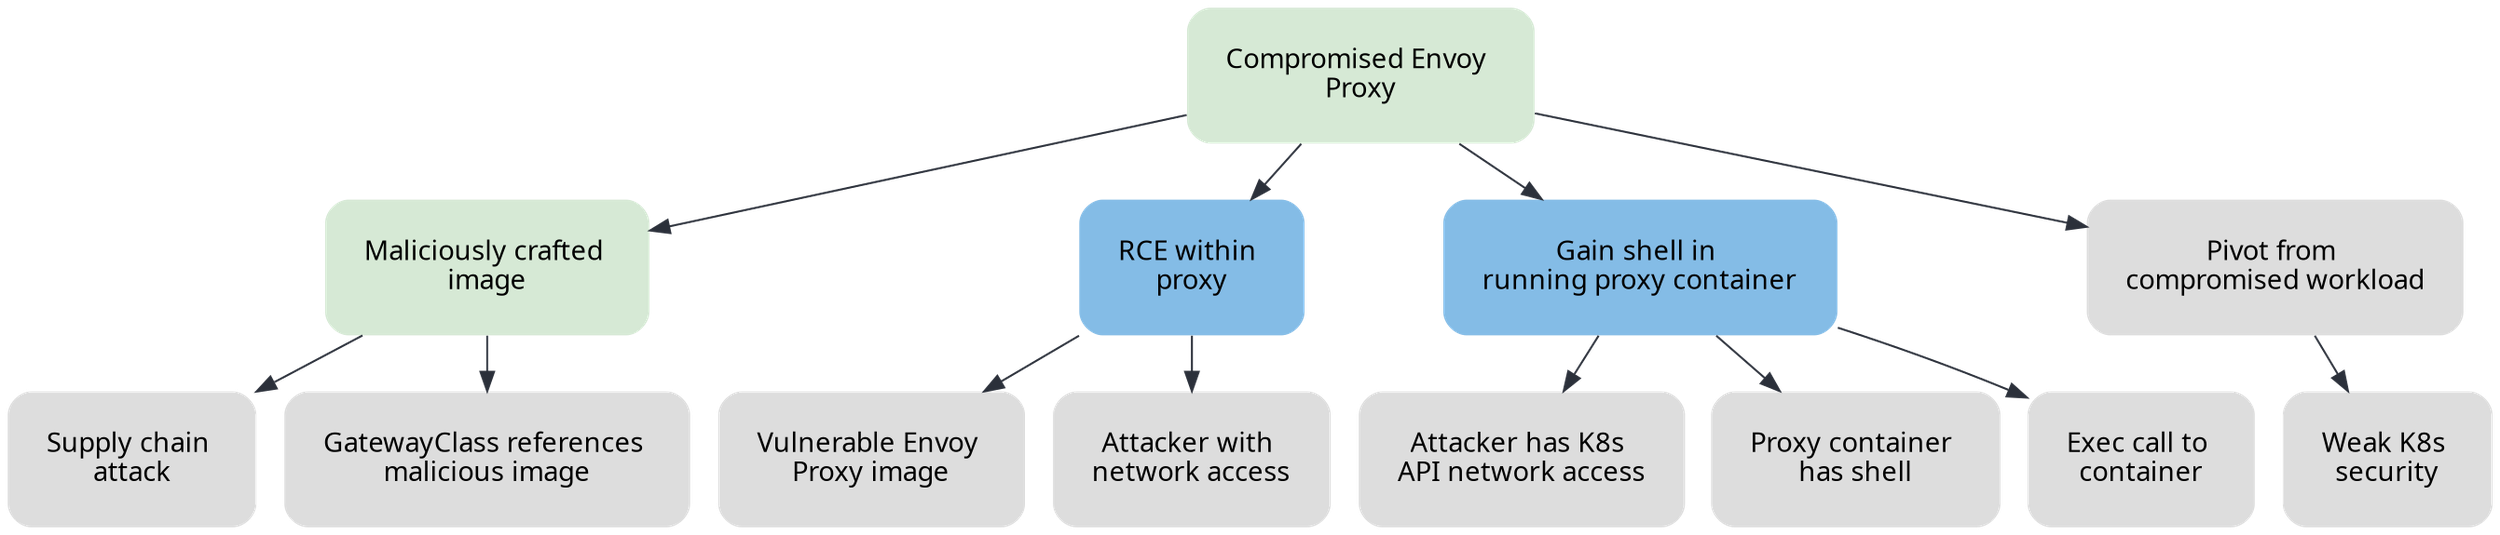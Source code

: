 digraph {
	// Base Styling
	rankdir="TB";
	splines=true;
	overlap=false;
	nodesep="0.2";
	ranksep="0.4";
    bgcolor="transparent";
	// label="Some Title";
	labelloc="t";
	fontname="Montserrat";
	node [ fontname="Montserrat" margin=0.28 shape="plaintext" style="filled, rounded" ];
	edge [ fontname="Montserrat" color="#2B303A" ];

	// List of Nodes

	// base nodes
	// reality [ label="Reality" fillcolor="#2B303A" fontcolor="#ffffff" ]
	// attack_win [ label="Access video\nrecordings in\nS3 bucket\n(attackers win)" fillcolor="#DB2955" fontcolor="#ffffff" ]

	// green nodes == OR nodes
	node [ color="#D6E9D5" ]
	malicious_image [ label="Maliciously crafted \nimage" ]
	compromised_proxy [ label="Compromised Envoy \nProxy" ]
	
	

	// blue nodes == AND nodes
	node [ color="#84BCE6" ]
	rce [ label="RCE within \nproxy" ]
	shell_in_container [ label="Gain shell in \nrunning proxy container" ]


	// white nodes == single nodes
	node [ color="#DDDDDD" ]
	supply_chain [ label="Supply chain \nattack" ]
	malicious_gw_class [ label="GatewayClass references \nmalicious image" ]
	vulnerable_image [ label="Vulnerable Envoy \nProxy image" ]
	network_access [ label="Attacker with \nnetwork access" ]
	pivot [ label="Pivot from \ncompromised workload" ]
	weak_k8s_security [ label="Weak K8s \nsecurity" ]
	k8s_api_network_access [ label="Attacker has K8s \nAPI network access" ]
	proxy_has_shell [ label="Proxy container \nhas shell" ]
	exec [ label="Exec call to \ncontainer" ]
	

	

	// List of Edges

	compromised_proxy -> malicious_image
	malicious_image -> supply_chain
	malicious_image -> malicious_gw_class
	compromised_proxy -> rce
	rce -> vulnerable_image
	rce -> network_access
	compromised_proxy -> pivot
	pivot -> weak_k8s_security
	compromised_proxy -> shell_in_container
	shell_in_container -> k8s_api_network_access
	shell_in_container -> proxy_has_shell
	shell_in_container -> exec


	// Subgraphs / Clusters

	// these clusters enforce the correct hierarchies
  
	subgraph same_level_a {
		rank=same;
		malicious_image
		rce
		pivot
		shell_in_container
	}

	subgraph same_level_b {
		rank=same;
		k8s_api_network_access
		proxy_has_shell
		exec
	}
}